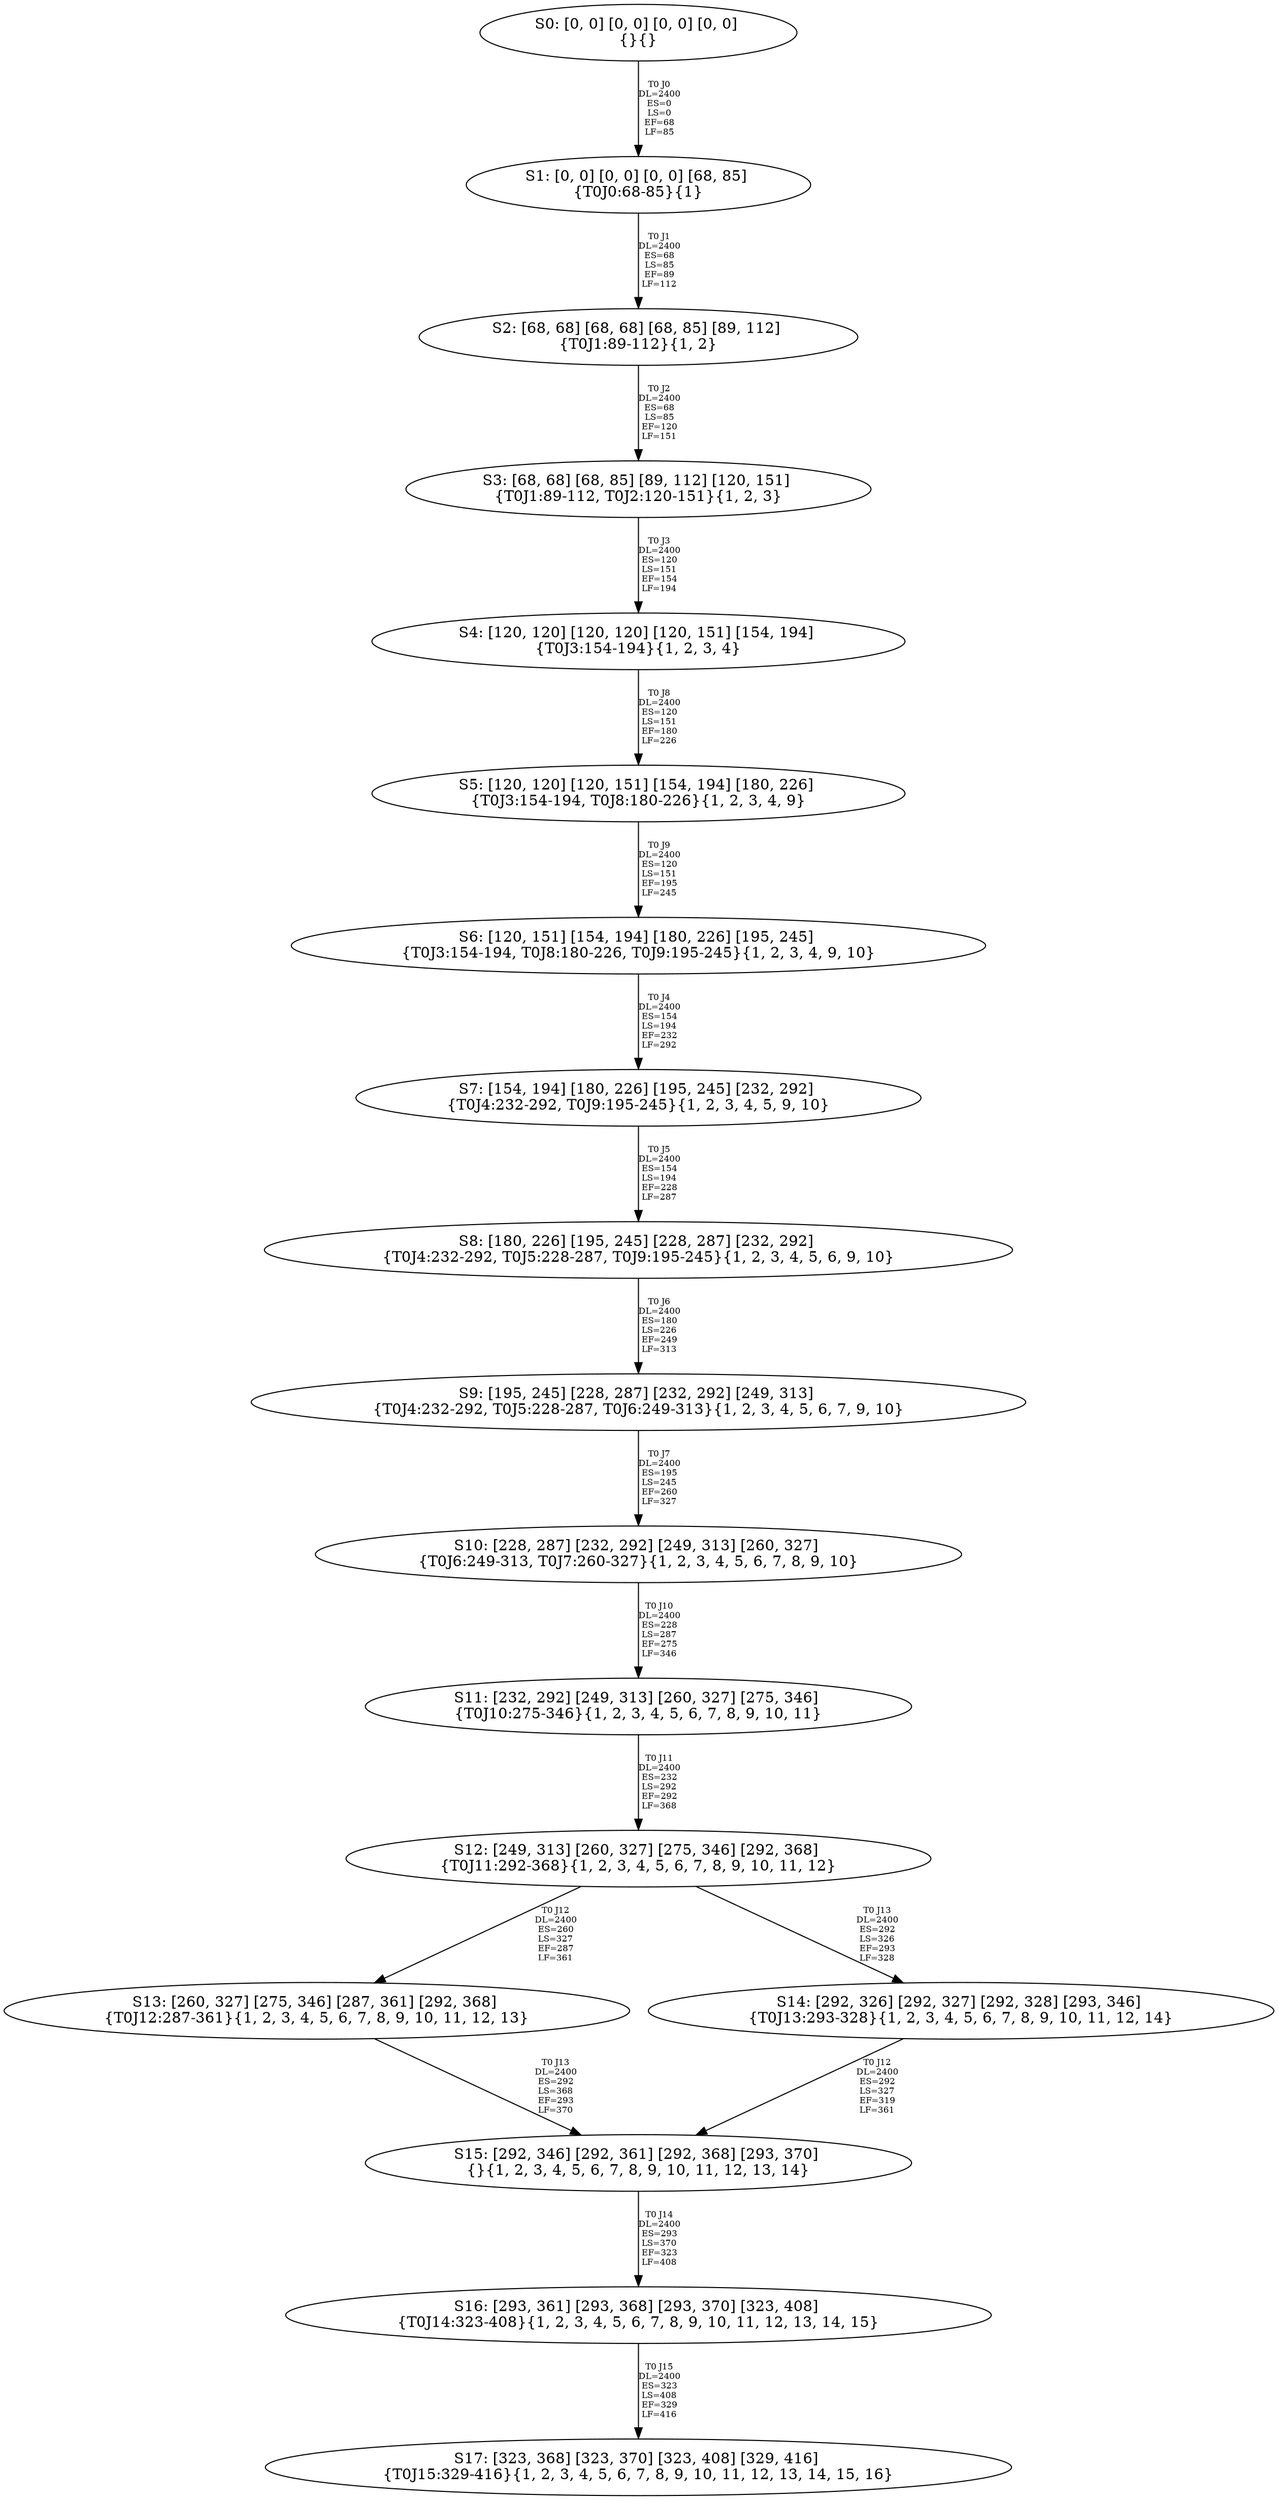 digraph {
	S0[label="S0: [0, 0] [0, 0] [0, 0] [0, 0] \n{}{}"];
	S1[label="S1: [0, 0] [0, 0] [0, 0] [68, 85] \n{T0J0:68-85}{1}"];
	S2[label="S2: [68, 68] [68, 68] [68, 85] [89, 112] \n{T0J1:89-112}{1, 2}"];
	S3[label="S3: [68, 68] [68, 85] [89, 112] [120, 151] \n{T0J1:89-112, T0J2:120-151}{1, 2, 3}"];
	S4[label="S4: [120, 120] [120, 120] [120, 151] [154, 194] \n{T0J3:154-194}{1, 2, 3, 4}"];
	S5[label="S5: [120, 120] [120, 151] [154, 194] [180, 226] \n{T0J3:154-194, T0J8:180-226}{1, 2, 3, 4, 9}"];
	S6[label="S6: [120, 151] [154, 194] [180, 226] [195, 245] \n{T0J3:154-194, T0J8:180-226, T0J9:195-245}{1, 2, 3, 4, 9, 10}"];
	S7[label="S7: [154, 194] [180, 226] [195, 245] [232, 292] \n{T0J4:232-292, T0J9:195-245}{1, 2, 3, 4, 5, 9, 10}"];
	S8[label="S8: [180, 226] [195, 245] [228, 287] [232, 292] \n{T0J4:232-292, T0J5:228-287, T0J9:195-245}{1, 2, 3, 4, 5, 6, 9, 10}"];
	S9[label="S9: [195, 245] [228, 287] [232, 292] [249, 313] \n{T0J4:232-292, T0J5:228-287, T0J6:249-313}{1, 2, 3, 4, 5, 6, 7, 9, 10}"];
	S10[label="S10: [228, 287] [232, 292] [249, 313] [260, 327] \n{T0J6:249-313, T0J7:260-327}{1, 2, 3, 4, 5, 6, 7, 8, 9, 10}"];
	S11[label="S11: [232, 292] [249, 313] [260, 327] [275, 346] \n{T0J10:275-346}{1, 2, 3, 4, 5, 6, 7, 8, 9, 10, 11}"];
	S12[label="S12: [249, 313] [260, 327] [275, 346] [292, 368] \n{T0J11:292-368}{1, 2, 3, 4, 5, 6, 7, 8, 9, 10, 11, 12}"];
	S13[label="S13: [260, 327] [275, 346] [287, 361] [292, 368] \n{T0J12:287-361}{1, 2, 3, 4, 5, 6, 7, 8, 9, 10, 11, 12, 13}"];
	S14[label="S14: [292, 326] [292, 327] [292, 328] [293, 346] \n{T0J13:293-328}{1, 2, 3, 4, 5, 6, 7, 8, 9, 10, 11, 12, 14}"];
	S15[label="S15: [292, 346] [292, 361] [292, 368] [293, 370] \n{}{1, 2, 3, 4, 5, 6, 7, 8, 9, 10, 11, 12, 13, 14}"];
	S16[label="S16: [293, 361] [293, 368] [293, 370] [323, 408] \n{T0J14:323-408}{1, 2, 3, 4, 5, 6, 7, 8, 9, 10, 11, 12, 13, 14, 15}"];
	S17[label="S17: [323, 368] [323, 370] [323, 408] [329, 416] \n{T0J15:329-416}{1, 2, 3, 4, 5, 6, 7, 8, 9, 10, 11, 12, 13, 14, 15, 16}"];
	S0 -> S1[label="T0 J0\nDL=2400\nES=0\nLS=0\nEF=68\nLF=85",fontsize=8];
	S1 -> S2[label="T0 J1\nDL=2400\nES=68\nLS=85\nEF=89\nLF=112",fontsize=8];
	S2 -> S3[label="T0 J2\nDL=2400\nES=68\nLS=85\nEF=120\nLF=151",fontsize=8];
	S3 -> S4[label="T0 J3\nDL=2400\nES=120\nLS=151\nEF=154\nLF=194",fontsize=8];
	S4 -> S5[label="T0 J8\nDL=2400\nES=120\nLS=151\nEF=180\nLF=226",fontsize=8];
	S5 -> S6[label="T0 J9\nDL=2400\nES=120\nLS=151\nEF=195\nLF=245",fontsize=8];
	S6 -> S7[label="T0 J4\nDL=2400\nES=154\nLS=194\nEF=232\nLF=292",fontsize=8];
	S7 -> S8[label="T0 J5\nDL=2400\nES=154\nLS=194\nEF=228\nLF=287",fontsize=8];
	S8 -> S9[label="T0 J6\nDL=2400\nES=180\nLS=226\nEF=249\nLF=313",fontsize=8];
	S9 -> S10[label="T0 J7\nDL=2400\nES=195\nLS=245\nEF=260\nLF=327",fontsize=8];
	S10 -> S11[label="T0 J10\nDL=2400\nES=228\nLS=287\nEF=275\nLF=346",fontsize=8];
	S11 -> S12[label="T0 J11\nDL=2400\nES=232\nLS=292\nEF=292\nLF=368",fontsize=8];
	S12 -> S13[label="T0 J12\nDL=2400\nES=260\nLS=327\nEF=287\nLF=361",fontsize=8];
	S12 -> S14[label="T0 J13\nDL=2400\nES=292\nLS=326\nEF=293\nLF=328",fontsize=8];
	S13 -> S15[label="T0 J13\nDL=2400\nES=292\nLS=368\nEF=293\nLF=370",fontsize=8];
	S14 -> S15[label="T0 J12\nDL=2400\nES=292\nLS=327\nEF=319\nLF=361",fontsize=8];
	S15 -> S16[label="T0 J14\nDL=2400\nES=293\nLS=370\nEF=323\nLF=408",fontsize=8];
	S16 -> S17[label="T0 J15\nDL=2400\nES=323\nLS=408\nEF=329\nLF=416",fontsize=8];
}
